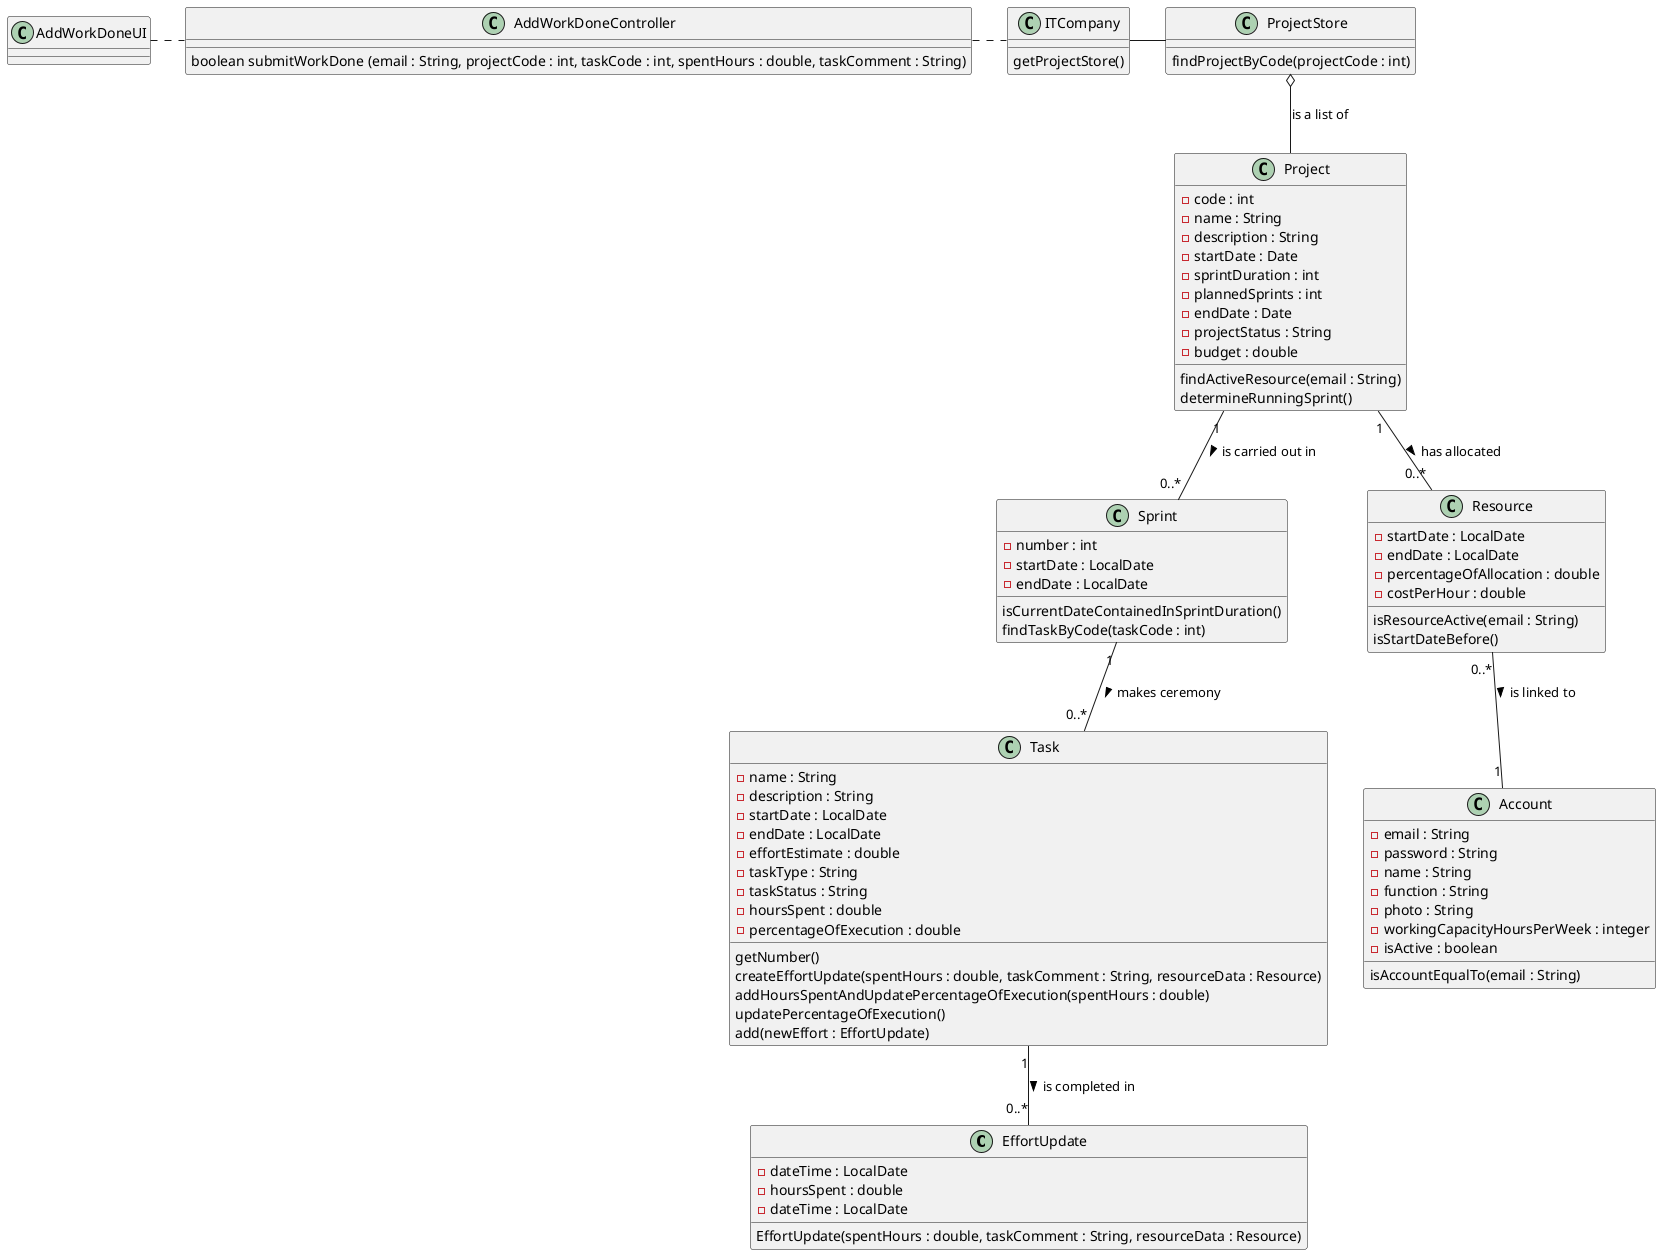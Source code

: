 @startuml
class EffortUpdate

AddWorkDoneController : boolean submitWorkDone (email : String, projectCode : int, taskCode : int, spentHours : double, taskComment : String)
ITCompany : getProjectStore()
ProjectStore : findProjectByCode(projectCode : int)

EffortUpdate : -dateTime : LocalDate
EffortUpdate : -hoursSpent : double
EffortUpdate : -dateTime : LocalDate
EffortUpdate : EffortUpdate(spentHours : double, taskComment : String, resourceData : Resource)

Project : -code : int
Project : -name : String
Project : -description : String
Project : -startDate : Date
Project : -sprintDuration : int
Project : -plannedSprints : int
Project : -endDate : Date
Project : -projectStatus : String
Project : -budget : double
Project : findActiveResource(email : String)
Project : determineRunningSprint()

Sprint : -number : int
Sprint : -startDate : LocalDate
Sprint : -endDate : LocalDate
Sprint : isCurrentDateContainedInSprintDuration()
Sprint : findTaskByCode(taskCode : int)

Task : -name : String
Task : -description : String
Task : -startDate : LocalDate
Task : -endDate : LocalDate
Task : -effortEstimate : double
Task : -taskType : String
Task : -taskStatus : String
Task : -hoursSpent : double
Task : -percentageOfExecution : double
Task : getNumber()
Task : createEffortUpdate(spentHours : double, taskComment : String, resourceData : Resource)
Task : addHoursSpentAndUpdatePercentageOfExecution(spentHours : double)
Task : updatePercentageOfExecution()
Task : add(newEffort : EffortUpdate)

Resource : -startDate : LocalDate
Resource : -endDate : LocalDate
Resource : -percentageOfAllocation : double
Resource : -costPerHour : double
Resource : isResourceActive(email : String)
Resource : isStartDateBefore()


Account : -email : String
Account : -password : String
Account : -name : String
Account : -function : String
Account : -photo : String
Account : -workingCapacityHoursPerWeek : integer
Account : -isActive : boolean
Account : isAccountEqualTo(email : String)


AddWorkDoneUI . AddWorkDoneController
AddWorkDoneController . ITCompany
ITCompany - ProjectStore
ProjectStore o-- Project : "is a list of"
Project "1" -- "0..*" Resource : has allocated >
Resource "0..*" -- "1" Account : is linked to >
Project "1" -- "0..*" Sprint : is carried out in >
Sprint "1" -- "0..*" Task : makes ceremony >
Task "1" -- "0..*" EffortUpdate : is completed in >

@enduml